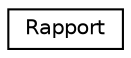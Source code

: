digraph "Graphe hiérarchique des classes"
{
  edge [fontname="Helvetica",fontsize="10",labelfontname="Helvetica",labelfontsize="10"];
  node [fontname="Helvetica",fontsize="10",shape=record];
  rankdir="LR";
  Node0 [label="Rapport",height=0.2,width=0.4,color="black", fillcolor="white", style="filled",URL="$class_rapport.html"];
}

